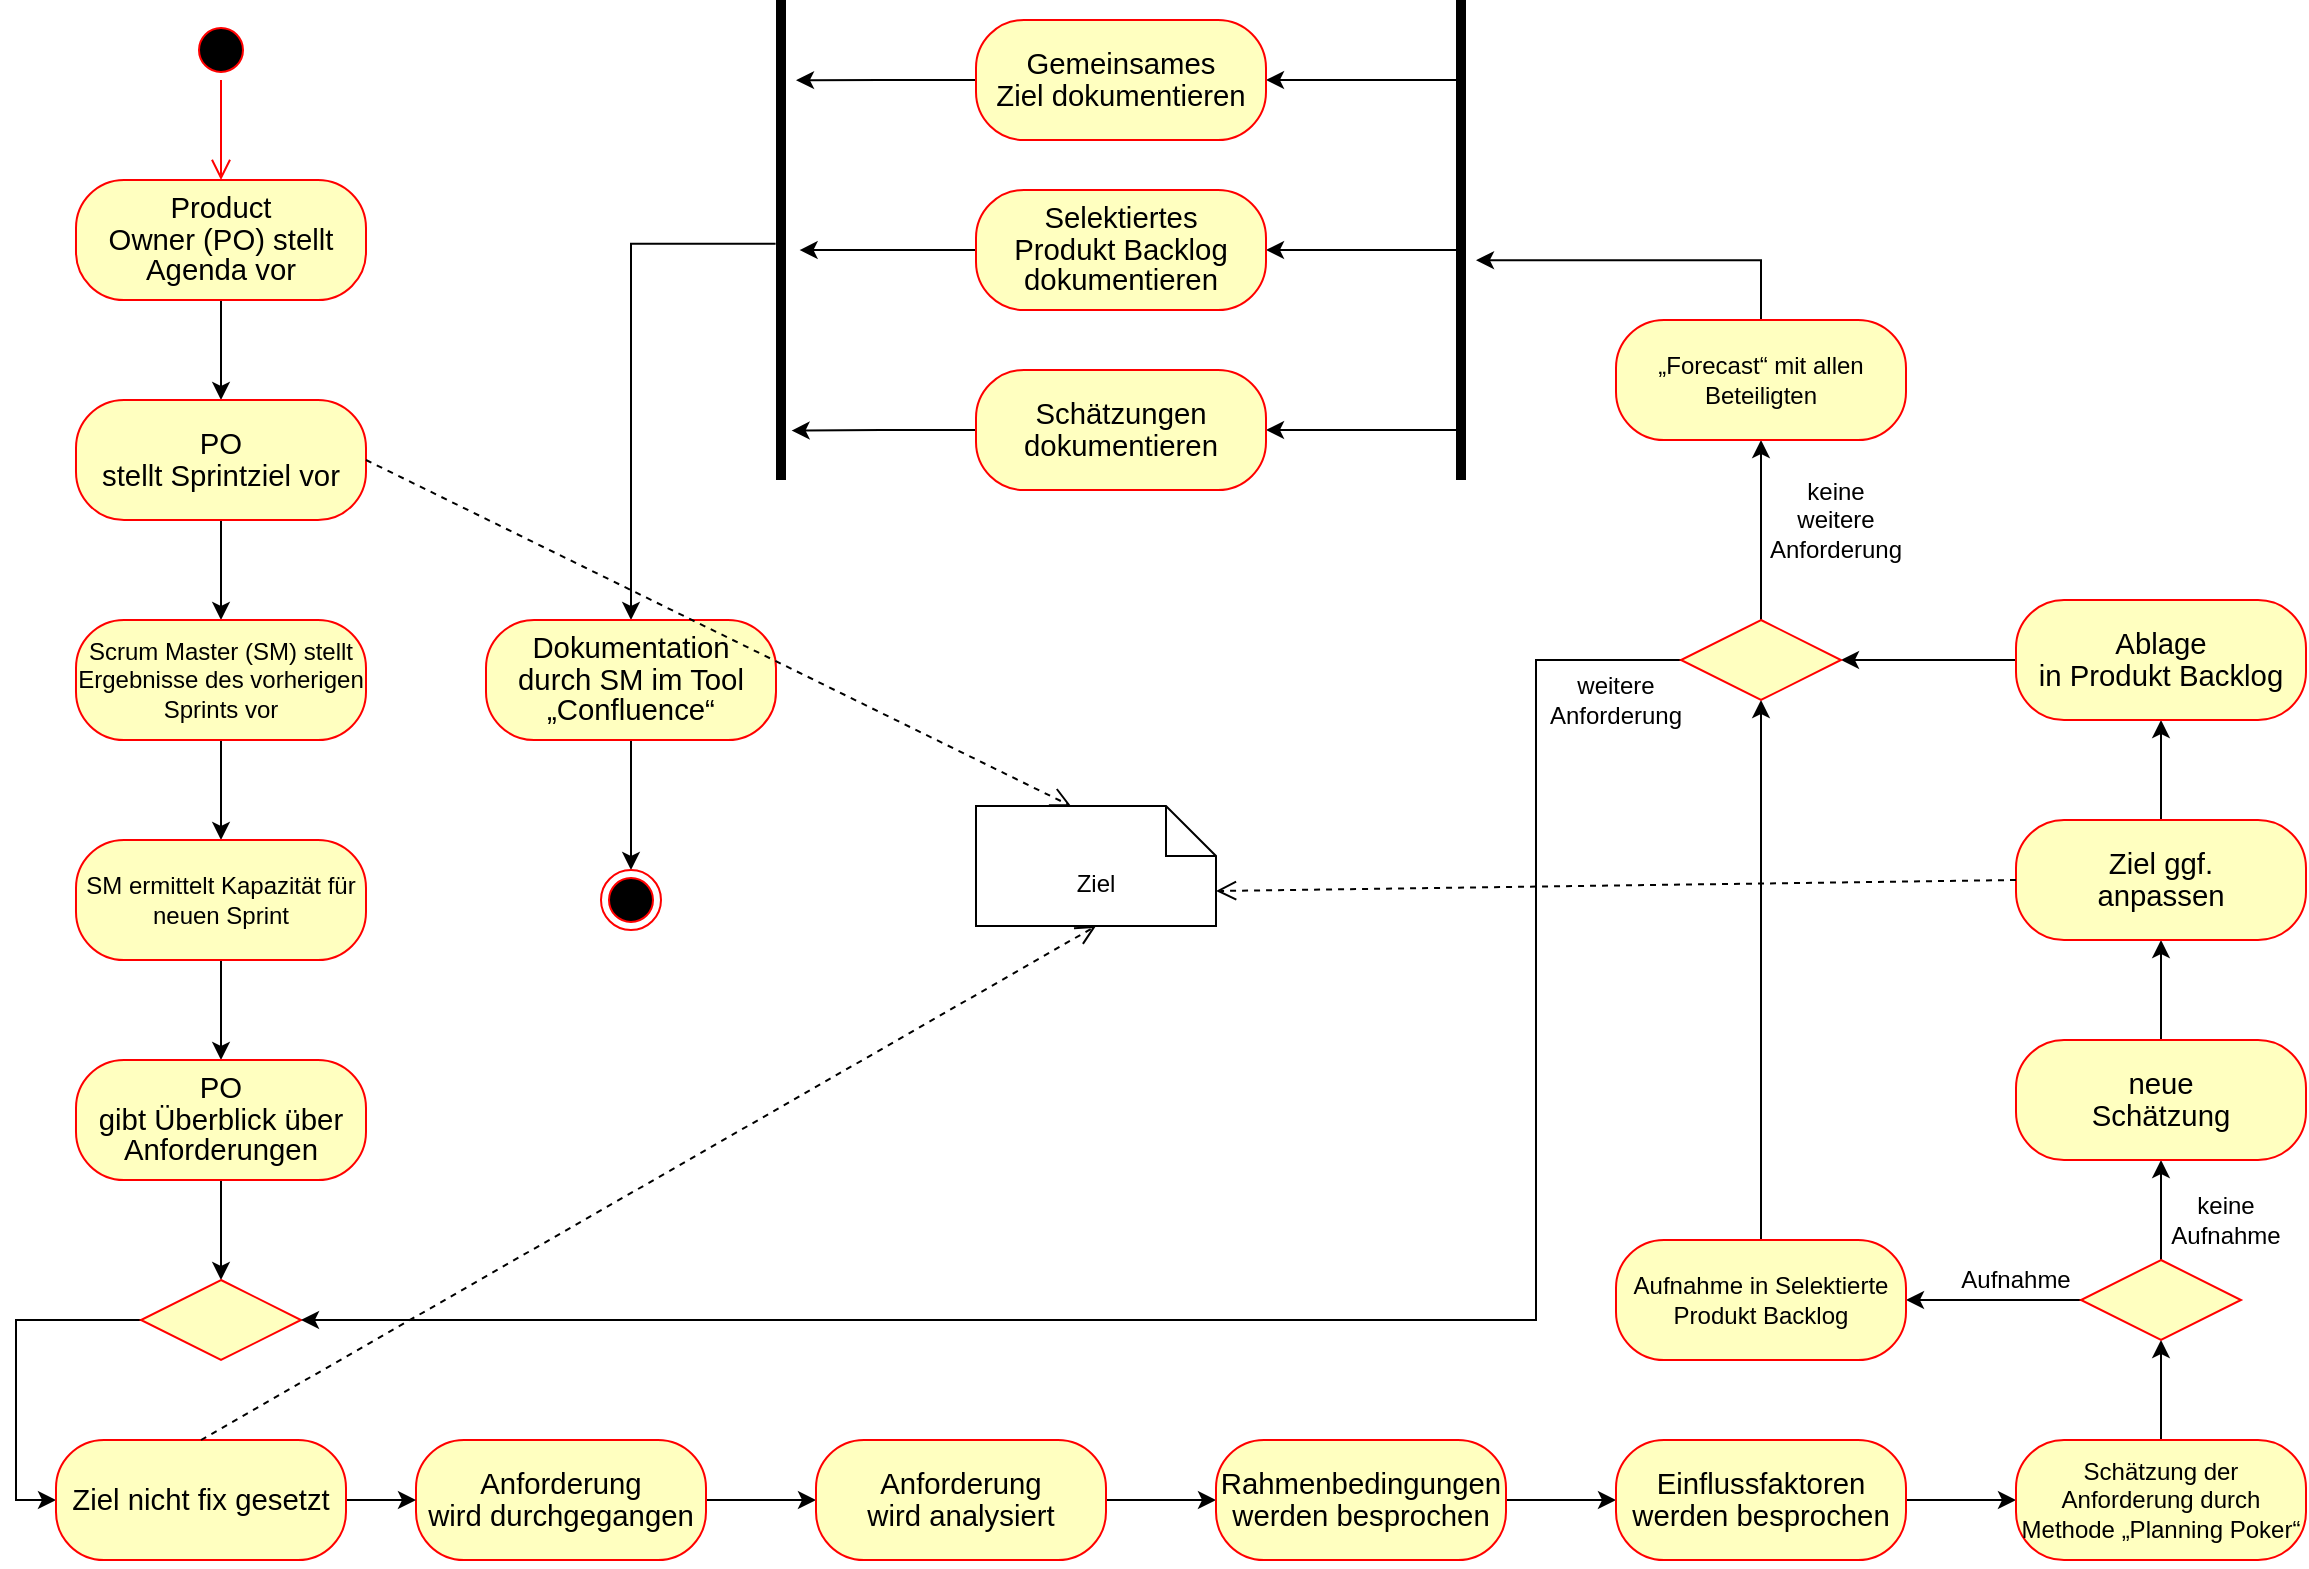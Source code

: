 <mxfile version="13.9.9" type="github">
  <diagram name="Page-1" id="e7e014a7-5840-1c2e-5031-d8a46d1fe8dd">
    <mxGraphModel dx="2207" dy="580" grid="1" gridSize="10" guides="1" tooltips="1" connect="1" arrows="1" fold="1" page="1" pageScale="1" pageWidth="1169" pageHeight="826" background="#ffffff" math="0" shadow="0">
      <root>
        <mxCell id="0" />
        <mxCell id="1" parent="0" />
        <mxCell id="kwXfaaGmL9mgUhSH-RIM-41" value="" style="ellipse;html=1;shape=startState;fillColor=#000000;strokeColor=#ff0000;" vertex="1" parent="1">
          <mxGeometry x="-1062.5" y="20" width="30" height="30" as="geometry" />
        </mxCell>
        <mxCell id="kwXfaaGmL9mgUhSH-RIM-42" value="" style="edgeStyle=orthogonalEdgeStyle;html=1;verticalAlign=bottom;endArrow=open;endSize=8;strokeColor=#ff0000;entryX=0.5;entryY=0;entryDx=0;entryDy=0;" edge="1" source="kwXfaaGmL9mgUhSH-RIM-41" parent="1" target="kwXfaaGmL9mgUhSH-RIM-43">
          <mxGeometry relative="1" as="geometry">
            <mxPoint x="-1047.5" y="110" as="targetPoint" />
          </mxGeometry>
        </mxCell>
        <mxCell id="kwXfaaGmL9mgUhSH-RIM-57" style="edgeStyle=orthogonalEdgeStyle;rounded=0;orthogonalLoop=1;jettySize=auto;html=1;" edge="1" parent="1" source="kwXfaaGmL9mgUhSH-RIM-43" target="kwXfaaGmL9mgUhSH-RIM-45">
          <mxGeometry relative="1" as="geometry" />
        </mxCell>
        <mxCell id="kwXfaaGmL9mgUhSH-RIM-43" value="&lt;span lang=&quot;EN-GB&quot; style=&quot;font-size: 11.0pt ; line-height: 107% ; font-family: &amp;#34;calibri&amp;#34; , sans-serif&quot;&gt;Product&lt;br/&gt;Owner (PO) stellt Agenda vor&lt;/span&gt;" style="rounded=1;whiteSpace=wrap;html=1;arcSize=40;fontColor=#000000;fillColor=#ffffc0;strokeColor=#ff0000;" vertex="1" parent="1">
          <mxGeometry x="-1120" y="100" width="145" height="60" as="geometry" />
        </mxCell>
        <mxCell id="kwXfaaGmL9mgUhSH-RIM-47" style="edgeStyle=orthogonalEdgeStyle;rounded=0;orthogonalLoop=1;jettySize=auto;html=1;" edge="1" parent="1" source="kwXfaaGmL9mgUhSH-RIM-45" target="kwXfaaGmL9mgUhSH-RIM-46">
          <mxGeometry relative="1" as="geometry" />
        </mxCell>
        <mxCell id="kwXfaaGmL9mgUhSH-RIM-45" value="&lt;span lang=&quot;EN-GB&quot; style=&quot;font-size: 11.0pt ; line-height: 107% ; font-family: &amp;#34;calibri&amp;#34; , sans-serif&quot;&gt;PO&lt;br/&gt;stellt Sprintziel vor&lt;/span&gt;" style="rounded=1;whiteSpace=wrap;html=1;arcSize=40;fontColor=#000000;fillColor=#ffffc0;strokeColor=#ff0000;" vertex="1" parent="1">
          <mxGeometry x="-1120" y="210" width="145" height="60" as="geometry" />
        </mxCell>
        <mxCell id="kwXfaaGmL9mgUhSH-RIM-49" style="edgeStyle=orthogonalEdgeStyle;rounded=0;orthogonalLoop=1;jettySize=auto;html=1;" edge="1" parent="1" source="kwXfaaGmL9mgUhSH-RIM-46" target="kwXfaaGmL9mgUhSH-RIM-48">
          <mxGeometry relative="1" as="geometry" />
        </mxCell>
        <mxCell id="kwXfaaGmL9mgUhSH-RIM-46" value="&lt;p class=&quot;MsoNormal&quot;&gt;Scrum Master (SM) stellt Ergebnisse des vorherigen Sprints vor&lt;/p&gt;" style="rounded=1;whiteSpace=wrap;html=1;arcSize=40;fontColor=#000000;fillColor=#ffffc0;strokeColor=#ff0000;" vertex="1" parent="1">
          <mxGeometry x="-1120" y="320" width="145" height="60" as="geometry" />
        </mxCell>
        <mxCell id="kwXfaaGmL9mgUhSH-RIM-51" style="edgeStyle=orthogonalEdgeStyle;rounded=0;orthogonalLoop=1;jettySize=auto;html=1;" edge="1" parent="1" source="kwXfaaGmL9mgUhSH-RIM-48" target="kwXfaaGmL9mgUhSH-RIM-50">
          <mxGeometry relative="1" as="geometry" />
        </mxCell>
        <mxCell id="kwXfaaGmL9mgUhSH-RIM-48" value="&lt;p class=&quot;MsoNormal&quot;&gt;SM ermittelt Kapazität für neuen Sprint&lt;/p&gt;" style="rounded=1;whiteSpace=wrap;html=1;arcSize=40;fontColor=#000000;fillColor=#ffffc0;strokeColor=#ff0000;" vertex="1" parent="1">
          <mxGeometry x="-1120" y="430" width="145" height="60" as="geometry" />
        </mxCell>
        <mxCell id="kwXfaaGmL9mgUhSH-RIM-55" style="edgeStyle=orthogonalEdgeStyle;rounded=0;orthogonalLoop=1;jettySize=auto;html=1;" edge="1" parent="1" source="kwXfaaGmL9mgUhSH-RIM-50" target="kwXfaaGmL9mgUhSH-RIM-52">
          <mxGeometry relative="1" as="geometry" />
        </mxCell>
        <mxCell id="kwXfaaGmL9mgUhSH-RIM-50" value="&lt;p class=&quot;MsoNormal&quot;&gt;&lt;span style=&quot;font-size: 11.0pt ; line-height: 107% ; font-family: &amp;#34;calibri&amp;#34; , sans-serif&quot;&gt;PO&lt;br/&gt;gibt Überblick über Anforderungen&lt;/span&gt;&lt;br&gt;&lt;/p&gt;" style="rounded=1;whiteSpace=wrap;html=1;arcSize=40;fontColor=#000000;fillColor=#ffffc0;strokeColor=#ff0000;" vertex="1" parent="1">
          <mxGeometry x="-1120" y="540" width="145" height="60" as="geometry" />
        </mxCell>
        <mxCell id="kwXfaaGmL9mgUhSH-RIM-121" style="edgeStyle=orthogonalEdgeStyle;rounded=0;orthogonalLoop=1;jettySize=auto;html=1;entryX=0;entryY=0.5;entryDx=0;entryDy=0;exitX=0;exitY=0.5;exitDx=0;exitDy=0;" edge="1" parent="1" source="kwXfaaGmL9mgUhSH-RIM-52" target="kwXfaaGmL9mgUhSH-RIM-119">
          <mxGeometry relative="1" as="geometry" />
        </mxCell>
        <mxCell id="kwXfaaGmL9mgUhSH-RIM-52" value="" style="rhombus;whiteSpace=wrap;html=1;fillColor=#ffffc0;strokeColor=#ff0000;" vertex="1" parent="1">
          <mxGeometry x="-1087.5" y="650" width="80" height="40" as="geometry" />
        </mxCell>
        <mxCell id="kwXfaaGmL9mgUhSH-RIM-60" style="edgeStyle=orthogonalEdgeStyle;rounded=0;orthogonalLoop=1;jettySize=auto;html=1;" edge="1" parent="1" source="kwXfaaGmL9mgUhSH-RIM-58" target="kwXfaaGmL9mgUhSH-RIM-59">
          <mxGeometry relative="1" as="geometry" />
        </mxCell>
        <mxCell id="kwXfaaGmL9mgUhSH-RIM-58" value="&lt;p class=&quot;MsoNormal&quot;&gt;&lt;span style=&quot;font-size: 11.0pt ; line-height: 107% ; font-family: &amp;#34;calibri&amp;#34; , sans-serif&quot;&gt;Anforderung&lt;br&gt;wird durchgegangen&lt;/span&gt;&lt;br&gt;&lt;/p&gt;" style="rounded=1;whiteSpace=wrap;html=1;arcSize=40;fontColor=#000000;fillColor=#ffffc0;strokeColor=#ff0000;" vertex="1" parent="1">
          <mxGeometry x="-950" y="730" width="145" height="60" as="geometry" />
        </mxCell>
        <mxCell id="kwXfaaGmL9mgUhSH-RIM-65" style="edgeStyle=orthogonalEdgeStyle;rounded=0;orthogonalLoop=1;jettySize=auto;html=1;" edge="1" parent="1" source="kwXfaaGmL9mgUhSH-RIM-59" target="kwXfaaGmL9mgUhSH-RIM-62">
          <mxGeometry relative="1" as="geometry" />
        </mxCell>
        <mxCell id="kwXfaaGmL9mgUhSH-RIM-59" value="&lt;p class=&quot;MsoNormal&quot;&gt;&lt;span style=&quot;font-size: 11.0pt ; line-height: 107% ; font-family: &amp;#34;calibri&amp;#34; , sans-serif&quot;&gt;Anforderung&lt;br/&gt;wird analysiert&lt;/span&gt;&lt;br&gt;&lt;/p&gt;" style="rounded=1;whiteSpace=wrap;html=1;arcSize=40;fontColor=#000000;fillColor=#ffffc0;strokeColor=#ff0000;" vertex="1" parent="1">
          <mxGeometry x="-750" y="730" width="145" height="60" as="geometry" />
        </mxCell>
        <mxCell id="kwXfaaGmL9mgUhSH-RIM-66" style="edgeStyle=orthogonalEdgeStyle;rounded=0;orthogonalLoop=1;jettySize=auto;html=1;" edge="1" parent="1" source="kwXfaaGmL9mgUhSH-RIM-62" target="kwXfaaGmL9mgUhSH-RIM-64">
          <mxGeometry relative="1" as="geometry" />
        </mxCell>
        <mxCell id="kwXfaaGmL9mgUhSH-RIM-62" value="&lt;p class=&quot;MsoNormal&quot;&gt;&lt;span style=&quot;font-size: 11.0pt ; line-height: 107% ; font-family: &amp;#34;calibri&amp;#34; , sans-serif&quot;&gt;Rahmenbedingungen&lt;br&gt;werden besprochen&lt;/span&gt;&lt;br&gt;&lt;/p&gt;" style="rounded=1;whiteSpace=wrap;html=1;arcSize=40;fontColor=#000000;fillColor=#ffffc0;strokeColor=#ff0000;" vertex="1" parent="1">
          <mxGeometry x="-550" y="730" width="145" height="60" as="geometry" />
        </mxCell>
        <mxCell id="kwXfaaGmL9mgUhSH-RIM-68" style="edgeStyle=orthogonalEdgeStyle;rounded=0;orthogonalLoop=1;jettySize=auto;html=1;" edge="1" parent="1" source="kwXfaaGmL9mgUhSH-RIM-64" target="kwXfaaGmL9mgUhSH-RIM-67">
          <mxGeometry relative="1" as="geometry" />
        </mxCell>
        <mxCell id="kwXfaaGmL9mgUhSH-RIM-64" value="&lt;p class=&quot;MsoNormal&quot;&gt;&lt;span style=&quot;font-size: 11.0pt ; line-height: 107% ; font-family: &amp;#34;calibri&amp;#34; , sans-serif&quot;&gt;Einflussfaktoren&lt;br&gt;werden besprochen&lt;/span&gt;&lt;br&gt;&lt;/p&gt;" style="rounded=1;whiteSpace=wrap;html=1;arcSize=40;fontColor=#000000;fillColor=#ffffc0;strokeColor=#ff0000;" vertex="1" parent="1">
          <mxGeometry x="-350" y="730" width="145" height="60" as="geometry" />
        </mxCell>
        <mxCell id="kwXfaaGmL9mgUhSH-RIM-72" style="edgeStyle=orthogonalEdgeStyle;rounded=0;orthogonalLoop=1;jettySize=auto;html=1;entryX=0.5;entryY=1;entryDx=0;entryDy=0;" edge="1" parent="1" source="kwXfaaGmL9mgUhSH-RIM-67" target="kwXfaaGmL9mgUhSH-RIM-69">
          <mxGeometry relative="1" as="geometry" />
        </mxCell>
        <mxCell id="kwXfaaGmL9mgUhSH-RIM-67" value="&lt;p class=&quot;MsoNormal&quot;&gt;Schätzung der Anforderung durch Methode „Planning Poker“&lt;/p&gt;" style="rounded=1;whiteSpace=wrap;html=1;arcSize=40;fontColor=#000000;fillColor=#ffffc0;strokeColor=#ff0000;" vertex="1" parent="1">
          <mxGeometry x="-150" y="730" width="145" height="60" as="geometry" />
        </mxCell>
        <mxCell id="kwXfaaGmL9mgUhSH-RIM-74" style="edgeStyle=orthogonalEdgeStyle;rounded=0;orthogonalLoop=1;jettySize=auto;html=1;entryX=1;entryY=0.5;entryDx=0;entryDy=0;" edge="1" parent="1" source="kwXfaaGmL9mgUhSH-RIM-69" target="kwXfaaGmL9mgUhSH-RIM-73">
          <mxGeometry relative="1" as="geometry" />
        </mxCell>
        <mxCell id="kwXfaaGmL9mgUhSH-RIM-76" style="edgeStyle=orthogonalEdgeStyle;rounded=0;orthogonalLoop=1;jettySize=auto;html=1;" edge="1" parent="1" source="kwXfaaGmL9mgUhSH-RIM-69" target="kwXfaaGmL9mgUhSH-RIM-75">
          <mxGeometry relative="1" as="geometry" />
        </mxCell>
        <mxCell id="kwXfaaGmL9mgUhSH-RIM-69" value="" style="rhombus;whiteSpace=wrap;html=1;fillColor=#ffffc0;strokeColor=#ff0000;" vertex="1" parent="1">
          <mxGeometry x="-117.5" y="640" width="80" height="40" as="geometry" />
        </mxCell>
        <mxCell id="kwXfaaGmL9mgUhSH-RIM-84" style="edgeStyle=orthogonalEdgeStyle;rounded=0;orthogonalLoop=1;jettySize=auto;html=1;entryX=0.5;entryY=1;entryDx=0;entryDy=0;" edge="1" parent="1" source="kwXfaaGmL9mgUhSH-RIM-73" target="kwXfaaGmL9mgUhSH-RIM-81">
          <mxGeometry relative="1" as="geometry" />
        </mxCell>
        <mxCell id="kwXfaaGmL9mgUhSH-RIM-73" value="&lt;p class=&quot;MsoNormal&quot;&gt;Aufnahme in Selektierte Produkt Backlog&lt;/p&gt;" style="rounded=1;whiteSpace=wrap;html=1;arcSize=40;fontColor=#000000;fillColor=#ffffc0;strokeColor=#ff0000;" vertex="1" parent="1">
          <mxGeometry x="-350" y="630" width="145" height="60" as="geometry" />
        </mxCell>
        <mxCell id="kwXfaaGmL9mgUhSH-RIM-79" style="edgeStyle=orthogonalEdgeStyle;rounded=0;orthogonalLoop=1;jettySize=auto;html=1;" edge="1" parent="1" source="kwXfaaGmL9mgUhSH-RIM-75" target="kwXfaaGmL9mgUhSH-RIM-77">
          <mxGeometry relative="1" as="geometry" />
        </mxCell>
        <mxCell id="kwXfaaGmL9mgUhSH-RIM-75" value="&lt;p class=&quot;MsoNormal&quot;&gt;&lt;span style=&quot;font-size: 11.0pt ; line-height: 107% ; font-family: &amp;#34;calibri&amp;#34; , sans-serif&quot;&gt;neue&lt;br/&gt;Schätzung&lt;/span&gt;&lt;br&gt;&lt;/p&gt;" style="rounded=1;whiteSpace=wrap;html=1;arcSize=40;fontColor=#000000;fillColor=#ffffc0;strokeColor=#ff0000;" vertex="1" parent="1">
          <mxGeometry x="-150" y="530" width="145" height="60" as="geometry" />
        </mxCell>
        <mxCell id="kwXfaaGmL9mgUhSH-RIM-80" style="edgeStyle=orthogonalEdgeStyle;rounded=0;orthogonalLoop=1;jettySize=auto;html=1;" edge="1" parent="1" source="kwXfaaGmL9mgUhSH-RIM-77" target="kwXfaaGmL9mgUhSH-RIM-78">
          <mxGeometry relative="1" as="geometry" />
        </mxCell>
        <mxCell id="kwXfaaGmL9mgUhSH-RIM-77" value="&lt;p class=&quot;MsoNormal&quot;&gt;&lt;span style=&quot;font-size: 11.0pt ; line-height: 107% ; font-family: &amp;#34;calibri&amp;#34; , sans-serif&quot;&gt;Ziel ggf.&lt;br&gt;anpassen&lt;/span&gt;&lt;br&gt;&lt;/p&gt;" style="rounded=1;whiteSpace=wrap;html=1;arcSize=40;fontColor=#000000;fillColor=#ffffc0;strokeColor=#ff0000;" vertex="1" parent="1">
          <mxGeometry x="-150" y="420" width="145" height="60" as="geometry" />
        </mxCell>
        <mxCell id="kwXfaaGmL9mgUhSH-RIM-83" style="edgeStyle=orthogonalEdgeStyle;rounded=0;orthogonalLoop=1;jettySize=auto;html=1;entryX=1;entryY=0.5;entryDx=0;entryDy=0;" edge="1" parent="1" source="kwXfaaGmL9mgUhSH-RIM-78" target="kwXfaaGmL9mgUhSH-RIM-81">
          <mxGeometry relative="1" as="geometry" />
        </mxCell>
        <mxCell id="kwXfaaGmL9mgUhSH-RIM-78" value="&lt;p class=&quot;MsoNormal&quot;&gt;&lt;span style=&quot;font-size: 11.0pt ; line-height: 107% ; font-family: &amp;#34;calibri&amp;#34; , sans-serif&quot;&gt;Ablage&lt;br/&gt;in Produkt Backlog&lt;/span&gt;&lt;br&gt;&lt;/p&gt;" style="rounded=1;whiteSpace=wrap;html=1;arcSize=40;fontColor=#000000;fillColor=#ffffc0;strokeColor=#ff0000;" vertex="1" parent="1">
          <mxGeometry x="-150" y="310" width="145" height="60" as="geometry" />
        </mxCell>
        <mxCell id="kwXfaaGmL9mgUhSH-RIM-85" style="edgeStyle=orthogonalEdgeStyle;rounded=0;orthogonalLoop=1;jettySize=auto;html=1;entryX=1;entryY=0.5;entryDx=0;entryDy=0;" edge="1" parent="1" source="kwXfaaGmL9mgUhSH-RIM-81" target="kwXfaaGmL9mgUhSH-RIM-52">
          <mxGeometry relative="1" as="geometry">
            <Array as="points">
              <mxPoint x="-390" y="340" />
              <mxPoint x="-390" y="670" />
            </Array>
          </mxGeometry>
        </mxCell>
        <mxCell id="kwXfaaGmL9mgUhSH-RIM-87" style="edgeStyle=orthogonalEdgeStyle;rounded=0;orthogonalLoop=1;jettySize=auto;html=1;" edge="1" parent="1" source="kwXfaaGmL9mgUhSH-RIM-81" target="kwXfaaGmL9mgUhSH-RIM-86">
          <mxGeometry relative="1" as="geometry" />
        </mxCell>
        <mxCell id="kwXfaaGmL9mgUhSH-RIM-81" value="" style="rhombus;whiteSpace=wrap;html=1;fillColor=#ffffc0;strokeColor=#ff0000;" vertex="1" parent="1">
          <mxGeometry x="-317.5" y="320" width="80" height="40" as="geometry" />
        </mxCell>
        <mxCell id="kwXfaaGmL9mgUhSH-RIM-88" style="edgeStyle=orthogonalEdgeStyle;rounded=0;orthogonalLoop=1;jettySize=auto;html=1;entryX=2;entryY=0.542;entryDx=0;entryDy=0;entryPerimeter=0;exitX=0.5;exitY=0;exitDx=0;exitDy=0;" edge="1" parent="1" source="kwXfaaGmL9mgUhSH-RIM-86" target="kwXfaaGmL9mgUhSH-RIM-91">
          <mxGeometry relative="1" as="geometry">
            <mxPoint x="-277.5" y="160" as="targetPoint" />
          </mxGeometry>
        </mxCell>
        <mxCell id="kwXfaaGmL9mgUhSH-RIM-86" value="&lt;p class=&quot;MsoNormal&quot;&gt;„Forecast“ mit allen Beteiligten&lt;/p&gt;" style="rounded=1;whiteSpace=wrap;html=1;arcSize=40;fontColor=#000000;fillColor=#ffffc0;strokeColor=#ff0000;" vertex="1" parent="1">
          <mxGeometry x="-350" y="170" width="145" height="60" as="geometry" />
        </mxCell>
        <mxCell id="kwXfaaGmL9mgUhSH-RIM-98" style="edgeStyle=orthogonalEdgeStyle;rounded=0;orthogonalLoop=1;jettySize=auto;html=1;entryX=1;entryY=0.5;entryDx=0;entryDy=0;" edge="1" parent="1" source="kwXfaaGmL9mgUhSH-RIM-91" target="kwXfaaGmL9mgUhSH-RIM-96">
          <mxGeometry relative="1" as="geometry">
            <Array as="points">
              <mxPoint x="-460" y="135" />
              <mxPoint x="-460" y="135" />
            </Array>
          </mxGeometry>
        </mxCell>
        <mxCell id="kwXfaaGmL9mgUhSH-RIM-99" style="edgeStyle=orthogonalEdgeStyle;rounded=0;orthogonalLoop=1;jettySize=auto;html=1;entryX=1;entryY=0.5;entryDx=0;entryDy=0;" edge="1" parent="1" source="kwXfaaGmL9mgUhSH-RIM-91" target="kwXfaaGmL9mgUhSH-RIM-97">
          <mxGeometry relative="1" as="geometry">
            <Array as="points">
              <mxPoint x="-450" y="225" />
              <mxPoint x="-450" y="225" />
            </Array>
          </mxGeometry>
        </mxCell>
        <mxCell id="kwXfaaGmL9mgUhSH-RIM-100" style="edgeStyle=orthogonalEdgeStyle;rounded=0;orthogonalLoop=1;jettySize=auto;html=1;entryX=1;entryY=0.5;entryDx=0;entryDy=0;" edge="1" parent="1" source="kwXfaaGmL9mgUhSH-RIM-91" target="kwXfaaGmL9mgUhSH-RIM-95">
          <mxGeometry relative="1" as="geometry">
            <Array as="points">
              <mxPoint x="-450" y="50" />
              <mxPoint x="-450" y="50" />
            </Array>
          </mxGeometry>
        </mxCell>
        <mxCell id="kwXfaaGmL9mgUhSH-RIM-91" value="" style="html=1;points=[];perimeter=orthogonalPerimeter;fillColor=#000000;strokeColor=none;" vertex="1" parent="1">
          <mxGeometry x="-430" y="10" width="5" height="240" as="geometry" />
        </mxCell>
        <mxCell id="kwXfaaGmL9mgUhSH-RIM-105" style="edgeStyle=orthogonalEdgeStyle;rounded=0;orthogonalLoop=1;jettySize=auto;html=1;entryX=0.5;entryY=0;entryDx=0;entryDy=0;exitX=-0.04;exitY=0.508;exitDx=0;exitDy=0;exitPerimeter=0;" edge="1" parent="1" source="kwXfaaGmL9mgUhSH-RIM-93" target="kwXfaaGmL9mgUhSH-RIM-104">
          <mxGeometry relative="1" as="geometry" />
        </mxCell>
        <mxCell id="kwXfaaGmL9mgUhSH-RIM-93" value="" style="html=1;points=[];perimeter=orthogonalPerimeter;fillColor=#000000;strokeColor=none;" vertex="1" parent="1">
          <mxGeometry x="-770" y="10" width="5" height="240" as="geometry" />
        </mxCell>
        <mxCell id="kwXfaaGmL9mgUhSH-RIM-101" style="edgeStyle=orthogonalEdgeStyle;rounded=0;orthogonalLoop=1;jettySize=auto;html=1;entryX=2;entryY=0.167;entryDx=0;entryDy=0;entryPerimeter=0;" edge="1" parent="1" source="kwXfaaGmL9mgUhSH-RIM-95" target="kwXfaaGmL9mgUhSH-RIM-93">
          <mxGeometry relative="1" as="geometry" />
        </mxCell>
        <mxCell id="kwXfaaGmL9mgUhSH-RIM-95" value="&lt;p class=&quot;MsoNormal&quot;&gt;&lt;span style=&quot;font-size: 11.0pt ; line-height: 107% ; font-family: &amp;#34;calibri&amp;#34; , sans-serif&quot;&gt;Gemeinsames&lt;br/&gt;Ziel dokumentieren&lt;/span&gt;&lt;br&gt;&lt;/p&gt;" style="rounded=1;whiteSpace=wrap;html=1;arcSize=40;fontColor=#000000;fillColor=#ffffc0;strokeColor=#ff0000;" vertex="1" parent="1">
          <mxGeometry x="-670" y="20" width="145" height="60" as="geometry" />
        </mxCell>
        <mxCell id="kwXfaaGmL9mgUhSH-RIM-102" style="edgeStyle=orthogonalEdgeStyle;rounded=0;orthogonalLoop=1;jettySize=auto;html=1;entryX=2.36;entryY=0.521;entryDx=0;entryDy=0;entryPerimeter=0;" edge="1" parent="1" source="kwXfaaGmL9mgUhSH-RIM-96" target="kwXfaaGmL9mgUhSH-RIM-93">
          <mxGeometry relative="1" as="geometry" />
        </mxCell>
        <mxCell id="kwXfaaGmL9mgUhSH-RIM-96" value="&lt;p class=&quot;MsoNormal&quot;&gt;&lt;span style=&quot;font-size: 11.0pt ; line-height: 107% ; font-family: &amp;#34;calibri&amp;#34; , sans-serif&quot;&gt;Selektiertes&lt;br/&gt;Produkt Backlog dokumentieren&lt;/span&gt;&lt;br&gt;&lt;/p&gt;" style="rounded=1;whiteSpace=wrap;html=1;arcSize=40;fontColor=#000000;fillColor=#ffffc0;strokeColor=#ff0000;" vertex="1" parent="1">
          <mxGeometry x="-670" y="105" width="145" height="60" as="geometry" />
        </mxCell>
        <mxCell id="kwXfaaGmL9mgUhSH-RIM-103" style="edgeStyle=orthogonalEdgeStyle;rounded=0;orthogonalLoop=1;jettySize=auto;html=1;entryX=1.56;entryY=0.897;entryDx=0;entryDy=0;entryPerimeter=0;" edge="1" parent="1" source="kwXfaaGmL9mgUhSH-RIM-97" target="kwXfaaGmL9mgUhSH-RIM-93">
          <mxGeometry relative="1" as="geometry" />
        </mxCell>
        <mxCell id="kwXfaaGmL9mgUhSH-RIM-97" value="&lt;p class=&quot;MsoNormal&quot;&gt;&lt;span style=&quot;font-size: 11.0pt ; line-height: 107% ; font-family: &amp;#34;calibri&amp;#34; , sans-serif&quot;&gt;Schätzungen dokumentieren&lt;/span&gt;&lt;br&gt;&lt;/p&gt;" style="rounded=1;whiteSpace=wrap;html=1;arcSize=40;fontColor=#000000;fillColor=#ffffc0;strokeColor=#ff0000;" vertex="1" parent="1">
          <mxGeometry x="-670" y="195" width="145" height="60" as="geometry" />
        </mxCell>
        <mxCell id="kwXfaaGmL9mgUhSH-RIM-107" style="edgeStyle=orthogonalEdgeStyle;rounded=0;orthogonalLoop=1;jettySize=auto;html=1;entryX=0.5;entryY=0;entryDx=0;entryDy=0;" edge="1" parent="1" source="kwXfaaGmL9mgUhSH-RIM-104" target="kwXfaaGmL9mgUhSH-RIM-106">
          <mxGeometry relative="1" as="geometry" />
        </mxCell>
        <mxCell id="kwXfaaGmL9mgUhSH-RIM-104" value="&lt;p class=&quot;MsoNormal&quot;&gt;&lt;span style=&quot;font-size: 11.0pt ; line-height: 107% ; font-family: &amp;#34;calibri&amp;#34; , sans-serif&quot;&gt;Dokumentation&lt;br/&gt;durch SM im Tool „Confluence“&lt;/span&gt;&lt;br&gt;&lt;/p&gt;" style="rounded=1;whiteSpace=wrap;html=1;arcSize=40;fontColor=#000000;fillColor=#ffffc0;strokeColor=#ff0000;" vertex="1" parent="1">
          <mxGeometry x="-915" y="320" width="145" height="60" as="geometry" />
        </mxCell>
        <mxCell id="kwXfaaGmL9mgUhSH-RIM-106" value="" style="ellipse;html=1;shape=endState;fillColor=#000000;strokeColor=#ff0000;" vertex="1" parent="1">
          <mxGeometry x="-857.5" y="445" width="30" height="30" as="geometry" />
        </mxCell>
        <mxCell id="kwXfaaGmL9mgUhSH-RIM-108" value="Aufnahme" style="text;html=1;strokeColor=none;fillColor=none;align=center;verticalAlign=middle;whiteSpace=wrap;rounded=0;" vertex="1" parent="1">
          <mxGeometry x="-170" y="640" width="40" height="20" as="geometry" />
        </mxCell>
        <mxCell id="kwXfaaGmL9mgUhSH-RIM-111" value="keine Aufnahme" style="text;html=1;strokeColor=none;fillColor=none;align=center;verticalAlign=middle;whiteSpace=wrap;rounded=0;" vertex="1" parent="1">
          <mxGeometry x="-80" y="610" width="70" height="20" as="geometry" />
        </mxCell>
        <mxCell id="kwXfaaGmL9mgUhSH-RIM-112" value="keine weitere Anforderung" style="text;html=1;strokeColor=none;fillColor=none;align=center;verticalAlign=middle;whiteSpace=wrap;rounded=0;" vertex="1" parent="1">
          <mxGeometry x="-260" y="260" width="40" height="20" as="geometry" />
        </mxCell>
        <mxCell id="kwXfaaGmL9mgUhSH-RIM-113" value="weitere Anforderung" style="text;html=1;strokeColor=none;fillColor=none;align=center;verticalAlign=middle;whiteSpace=wrap;rounded=0;" vertex="1" parent="1">
          <mxGeometry x="-370" y="350" width="40" height="20" as="geometry" />
        </mxCell>
        <mxCell id="kwXfaaGmL9mgUhSH-RIM-116" value="Ziel" style="shape=note2;boundedLbl=1;whiteSpace=wrap;html=1;size=25;verticalAlign=top;align=center;" vertex="1" parent="1">
          <mxGeometry x="-670" y="413" width="120" height="60" as="geometry" />
        </mxCell>
        <mxCell id="kwXfaaGmL9mgUhSH-RIM-118" value="" style="html=1;verticalAlign=bottom;endArrow=open;dashed=1;endSize=8;exitX=0;exitY=0.5;exitDx=0;exitDy=0;entryX=0;entryY=0;entryDx=120;entryDy=42.5;entryPerimeter=0;" edge="1" parent="1" source="kwXfaaGmL9mgUhSH-RIM-77" target="kwXfaaGmL9mgUhSH-RIM-116">
          <mxGeometry relative="1" as="geometry">
            <mxPoint x="-420" y="400" as="sourcePoint" />
            <mxPoint x="-500" y="400" as="targetPoint" />
          </mxGeometry>
        </mxCell>
        <mxCell id="kwXfaaGmL9mgUhSH-RIM-120" style="edgeStyle=orthogonalEdgeStyle;rounded=0;orthogonalLoop=1;jettySize=auto;html=1;entryX=0;entryY=0.5;entryDx=0;entryDy=0;" edge="1" parent="1" source="kwXfaaGmL9mgUhSH-RIM-119" target="kwXfaaGmL9mgUhSH-RIM-58">
          <mxGeometry relative="1" as="geometry" />
        </mxCell>
        <mxCell id="kwXfaaGmL9mgUhSH-RIM-119" value="&lt;p class=&quot;MsoNormal&quot;&gt;&lt;font face=&quot;calibri, sans-serif&quot;&gt;&lt;span style=&quot;font-size: 14.667px&quot;&gt;Ziel nicht fix gesetzt&lt;/span&gt;&lt;/font&gt;&lt;/p&gt;" style="rounded=1;whiteSpace=wrap;html=1;arcSize=40;fontColor=#000000;fillColor=#ffffc0;strokeColor=#ff0000;" vertex="1" parent="1">
          <mxGeometry x="-1130" y="730" width="145" height="60" as="geometry" />
        </mxCell>
        <mxCell id="kwXfaaGmL9mgUhSH-RIM-122" value="" style="html=1;verticalAlign=bottom;endArrow=open;dashed=1;endSize=8;exitX=0.5;exitY=0;exitDx=0;exitDy=0;entryX=0.5;entryY=1;entryDx=0;entryDy=0;entryPerimeter=0;" edge="1" parent="1" source="kwXfaaGmL9mgUhSH-RIM-119" target="kwXfaaGmL9mgUhSH-RIM-116">
          <mxGeometry relative="1" as="geometry">
            <mxPoint x="-140" y="460" as="sourcePoint" />
            <mxPoint x="-540" y="465.5" as="targetPoint" />
          </mxGeometry>
        </mxCell>
        <mxCell id="kwXfaaGmL9mgUhSH-RIM-124" value="" style="html=1;verticalAlign=bottom;endArrow=open;dashed=1;endSize=8;exitX=1;exitY=0.5;exitDx=0;exitDy=0;entryX=0;entryY=0;entryDx=47.5;entryDy=0;entryPerimeter=0;" edge="1" parent="1" source="kwXfaaGmL9mgUhSH-RIM-45" target="kwXfaaGmL9mgUhSH-RIM-116">
          <mxGeometry relative="1" as="geometry">
            <mxPoint x="-1047.5" y="740" as="sourcePoint" />
            <mxPoint x="-600" y="483" as="targetPoint" />
          </mxGeometry>
        </mxCell>
      </root>
    </mxGraphModel>
  </diagram>
</mxfile>
